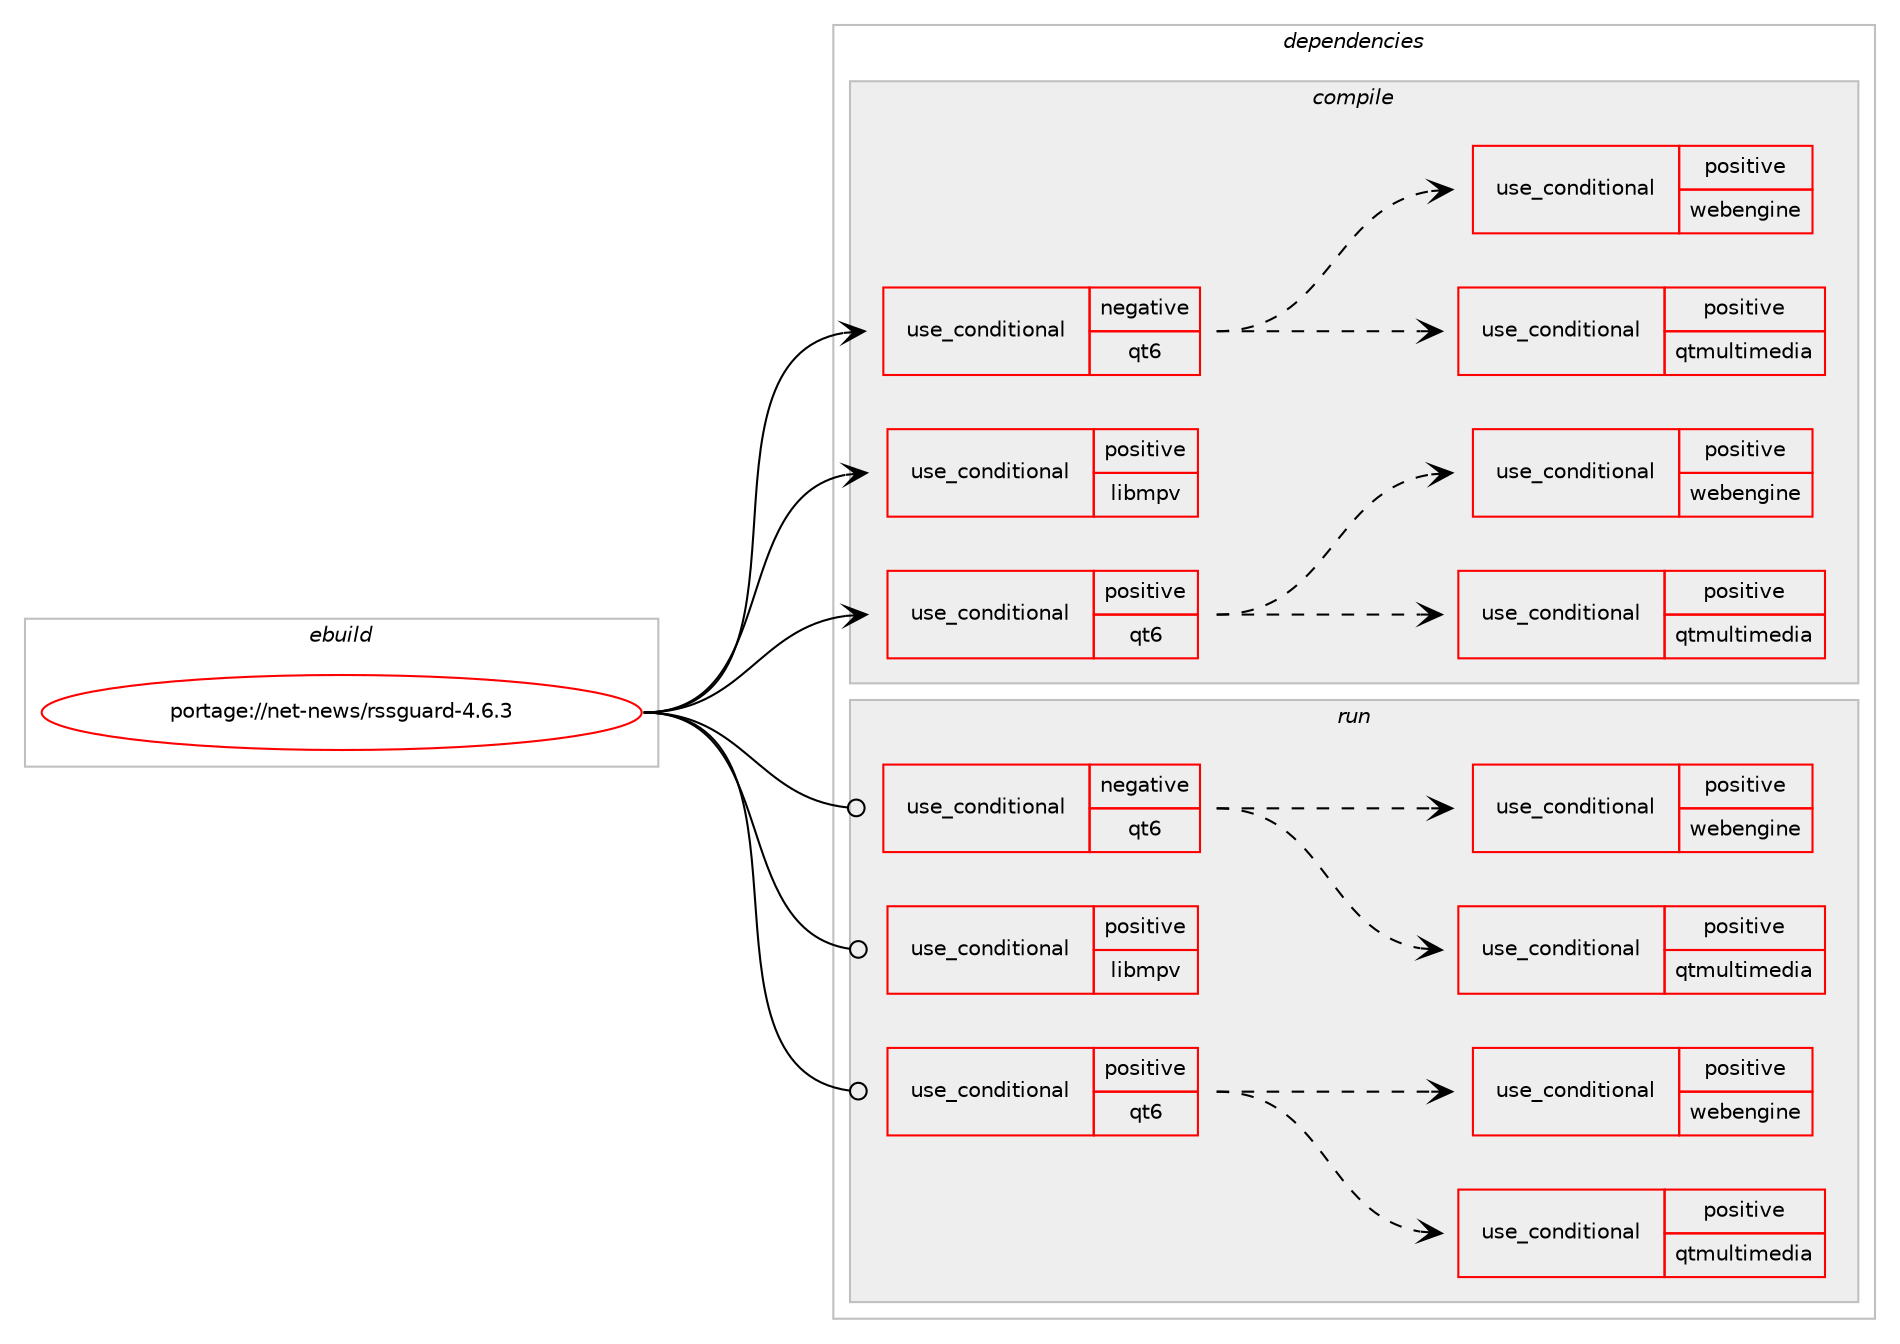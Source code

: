 digraph prolog {

# *************
# Graph options
# *************

newrank=true;
concentrate=true;
compound=true;
graph [rankdir=LR,fontname=Helvetica,fontsize=10,ranksep=1.5];#, ranksep=2.5, nodesep=0.2];
edge  [arrowhead=vee];
node  [fontname=Helvetica,fontsize=10];

# **********
# The ebuild
# **********

subgraph cluster_leftcol {
color=gray;
rank=same;
label=<<i>ebuild</i>>;
id [label="portage://net-news/rssguard-4.6.3", color=red, width=4, href="../net-news/rssguard-4.6.3.svg"];
}

# ****************
# The dependencies
# ****************

subgraph cluster_midcol {
color=gray;
label=<<i>dependencies</i>>;
subgraph cluster_compile {
fillcolor="#eeeeee";
style=filled;
label=<<i>compile</i>>;
subgraph cond5579 {
dependency7838 [label=<<TABLE BORDER="0" CELLBORDER="1" CELLSPACING="0" CELLPADDING="4"><TR><TD ROWSPAN="3" CELLPADDING="10">use_conditional</TD></TR><TR><TD>negative</TD></TR><TR><TD>qt6</TD></TR></TABLE>>, shape=none, color=red];
# *** BEGIN UNKNOWN DEPENDENCY TYPE (TODO) ***
# dependency7838 -> package_dependency(portage://net-news/rssguard-4.6.3,install,no,dev-qt,qtconcurrent,none,[,,],[slot(5)],[])
# *** END UNKNOWN DEPENDENCY TYPE (TODO) ***

# *** BEGIN UNKNOWN DEPENDENCY TYPE (TODO) ***
# dependency7838 -> package_dependency(portage://net-news/rssguard-4.6.3,install,no,dev-qt,qtcore,none,[,,],[slot(5)],[])
# *** END UNKNOWN DEPENDENCY TYPE (TODO) ***

# *** BEGIN UNKNOWN DEPENDENCY TYPE (TODO) ***
# dependency7838 -> package_dependency(portage://net-news/rssguard-4.6.3,install,no,dev-qt,qtdbus,none,[,,],[slot(5)],[])
# *** END UNKNOWN DEPENDENCY TYPE (TODO) ***

# *** BEGIN UNKNOWN DEPENDENCY TYPE (TODO) ***
# dependency7838 -> package_dependency(portage://net-news/rssguard-4.6.3,install,no,dev-qt,qtdeclarative,none,[,,],[slot(5)],[])
# *** END UNKNOWN DEPENDENCY TYPE (TODO) ***

# *** BEGIN UNKNOWN DEPENDENCY TYPE (TODO) ***
# dependency7838 -> package_dependency(portage://net-news/rssguard-4.6.3,install,no,dev-qt,qtgui,none,[,,],[slot(5)],[])
# *** END UNKNOWN DEPENDENCY TYPE (TODO) ***

# *** BEGIN UNKNOWN DEPENDENCY TYPE (TODO) ***
# dependency7838 -> package_dependency(portage://net-news/rssguard-4.6.3,install,no,dev-qt,qtmultimedia,none,[,,],[slot(5)],[use(enable(gstreamer),none)])
# *** END UNKNOWN DEPENDENCY TYPE (TODO) ***

# *** BEGIN UNKNOWN DEPENDENCY TYPE (TODO) ***
# dependency7838 -> package_dependency(portage://net-news/rssguard-4.6.3,install,no,dev-qt,qtnetwork,none,[,,],[slot(5)],[use(enable(ssl),none)])
# *** END UNKNOWN DEPENDENCY TYPE (TODO) ***

# *** BEGIN UNKNOWN DEPENDENCY TYPE (TODO) ***
# dependency7838 -> package_dependency(portage://net-news/rssguard-4.6.3,install,no,dev-qt,qtsql,none,[,,],[slot(5)],[use(optenable(mysql),none),use(optenable(sqlite),none)])
# *** END UNKNOWN DEPENDENCY TYPE (TODO) ***

# *** BEGIN UNKNOWN DEPENDENCY TYPE (TODO) ***
# dependency7838 -> package_dependency(portage://net-news/rssguard-4.6.3,install,no,dev-qt,qtwidgets,none,[,,],[slot(5)],[])
# *** END UNKNOWN DEPENDENCY TYPE (TODO) ***

# *** BEGIN UNKNOWN DEPENDENCY TYPE (TODO) ***
# dependency7838 -> package_dependency(portage://net-news/rssguard-4.6.3,install,no,dev-qt,qtxml,none,[,,],[slot(5)],[])
# *** END UNKNOWN DEPENDENCY TYPE (TODO) ***

subgraph cond5580 {
dependency7839 [label=<<TABLE BORDER="0" CELLBORDER="1" CELLSPACING="0" CELLPADDING="4"><TR><TD ROWSPAN="3" CELLPADDING="10">use_conditional</TD></TR><TR><TD>positive</TD></TR><TR><TD>qtmultimedia</TD></TR></TABLE>>, shape=none, color=red];
# *** BEGIN UNKNOWN DEPENDENCY TYPE (TODO) ***
# dependency7839 -> package_dependency(portage://net-news/rssguard-4.6.3,install,no,dev-qt,qtmultimedia,none,[,,],[slot(5)],[])
# *** END UNKNOWN DEPENDENCY TYPE (TODO) ***

# *** BEGIN UNKNOWN DEPENDENCY TYPE (TODO) ***
# dependency7839 -> package_dependency(portage://net-news/rssguard-4.6.3,install,no,dev-qt,qtopengl,none,[,,],[slot(5)],[])
# *** END UNKNOWN DEPENDENCY TYPE (TODO) ***

}
dependency7838:e -> dependency7839:w [weight=20,style="dashed",arrowhead="vee"];
subgraph cond5581 {
dependency7840 [label=<<TABLE BORDER="0" CELLBORDER="1" CELLSPACING="0" CELLPADDING="4"><TR><TD ROWSPAN="3" CELLPADDING="10">use_conditional</TD></TR><TR><TD>positive</TD></TR><TR><TD>webengine</TD></TR></TABLE>>, shape=none, color=red];
# *** BEGIN UNKNOWN DEPENDENCY TYPE (TODO) ***
# dependency7840 -> package_dependency(portage://net-news/rssguard-4.6.3,install,no,dev-qt,qtwebengine,none,[,,],[slot(5)],[use(enable(widgets),positive)])
# *** END UNKNOWN DEPENDENCY TYPE (TODO) ***

}
dependency7838:e -> dependency7840:w [weight=20,style="dashed",arrowhead="vee"];
}
id:e -> dependency7838:w [weight=20,style="solid",arrowhead="vee"];
subgraph cond5582 {
dependency7841 [label=<<TABLE BORDER="0" CELLBORDER="1" CELLSPACING="0" CELLPADDING="4"><TR><TD ROWSPAN="3" CELLPADDING="10">use_conditional</TD></TR><TR><TD>positive</TD></TR><TR><TD>libmpv</TD></TR></TABLE>>, shape=none, color=red];
# *** BEGIN UNKNOWN DEPENDENCY TYPE (TODO) ***
# dependency7841 -> package_dependency(portage://net-news/rssguard-4.6.3,install,no,media-video,mpv,none,[,,],any_same_slot,[])
# *** END UNKNOWN DEPENDENCY TYPE (TODO) ***

}
id:e -> dependency7841:w [weight=20,style="solid",arrowhead="vee"];
subgraph cond5583 {
dependency7842 [label=<<TABLE BORDER="0" CELLBORDER="1" CELLSPACING="0" CELLPADDING="4"><TR><TD ROWSPAN="3" CELLPADDING="10">use_conditional</TD></TR><TR><TD>positive</TD></TR><TR><TD>qt6</TD></TR></TABLE>>, shape=none, color=red];
# *** BEGIN UNKNOWN DEPENDENCY TYPE (TODO) ***
# dependency7842 -> package_dependency(portage://net-news/rssguard-4.6.3,install,no,dev-qt,qtbase,none,[,,],[slot(6)],[use(enable(concurrent),none),use(enable(dbus),none),use(enable(gui),none),use(optenable(mysql),none),use(enable(network),none),use(enable(sql),none),use(optenable(sqlite),none),use(enable(ssl),none),use(enable(widgets),none)])
# *** END UNKNOWN DEPENDENCY TYPE (TODO) ***

# *** BEGIN UNKNOWN DEPENDENCY TYPE (TODO) ***
# dependency7842 -> package_dependency(portage://net-news/rssguard-4.6.3,install,no,dev-qt,qtdeclarative,none,[,,],[slot(6)],[])
# *** END UNKNOWN DEPENDENCY TYPE (TODO) ***

# *** BEGIN UNKNOWN DEPENDENCY TYPE (TODO) ***
# dependency7842 -> package_dependency(portage://net-news/rssguard-4.6.3,install,no,dev-qt,qtmultimedia,none,[,,],[slot(6)],[use(enable(gstreamer),none)])
# *** END UNKNOWN DEPENDENCY TYPE (TODO) ***

# *** BEGIN UNKNOWN DEPENDENCY TYPE (TODO) ***
# dependency7842 -> package_dependency(portage://net-news/rssguard-4.6.3,install,no,dev-qt,qt5compat,none,[,,],[slot(6)],[])
# *** END UNKNOWN DEPENDENCY TYPE (TODO) ***

# *** BEGIN UNKNOWN DEPENDENCY TYPE (TODO) ***
# dependency7842 -> package_dependency(portage://net-news/rssguard-4.6.3,install,no,media-libs,libglvnd,none,[,,],[],[])
# *** END UNKNOWN DEPENDENCY TYPE (TODO) ***

subgraph cond5584 {
dependency7843 [label=<<TABLE BORDER="0" CELLBORDER="1" CELLSPACING="0" CELLPADDING="4"><TR><TD ROWSPAN="3" CELLPADDING="10">use_conditional</TD></TR><TR><TD>positive</TD></TR><TR><TD>qtmultimedia</TD></TR></TABLE>>, shape=none, color=red];
# *** BEGIN UNKNOWN DEPENDENCY TYPE (TODO) ***
# dependency7843 -> package_dependency(portage://net-news/rssguard-4.6.3,install,no,dev-qt,qtbase,none,[,,],[slot(6)],[use(enable(opengl),none)])
# *** END UNKNOWN DEPENDENCY TYPE (TODO) ***

# *** BEGIN UNKNOWN DEPENDENCY TYPE (TODO) ***
# dependency7843 -> package_dependency(portage://net-news/rssguard-4.6.3,install,no,dev-qt,qtmultimedia,none,[,,],[slot(6)],[])
# *** END UNKNOWN DEPENDENCY TYPE (TODO) ***

}
dependency7842:e -> dependency7843:w [weight=20,style="dashed",arrowhead="vee"];
subgraph cond5585 {
dependency7844 [label=<<TABLE BORDER="0" CELLBORDER="1" CELLSPACING="0" CELLPADDING="4"><TR><TD ROWSPAN="3" CELLPADDING="10">use_conditional</TD></TR><TR><TD>positive</TD></TR><TR><TD>webengine</TD></TR></TABLE>>, shape=none, color=red];
# *** BEGIN UNKNOWN DEPENDENCY TYPE (TODO) ***
# dependency7844 -> package_dependency(portage://net-news/rssguard-4.6.3,install,no,dev-qt,qtwebengine,none,[,,],[slot(6)],[use(enable(widgets),positive)])
# *** END UNKNOWN DEPENDENCY TYPE (TODO) ***

}
dependency7842:e -> dependency7844:w [weight=20,style="dashed",arrowhead="vee"];
}
id:e -> dependency7842:w [weight=20,style="solid",arrowhead="vee"];
# *** BEGIN UNKNOWN DEPENDENCY TYPE (TODO) ***
# id -> package_dependency(portage://net-news/rssguard-4.6.3,install,no,sys-libs,zlib,none,[,,],any_same_slot,[])
# *** END UNKNOWN DEPENDENCY TYPE (TODO) ***

}
subgraph cluster_compileandrun {
fillcolor="#eeeeee";
style=filled;
label=<<i>compile and run</i>>;
}
subgraph cluster_run {
fillcolor="#eeeeee";
style=filled;
label=<<i>run</i>>;
subgraph cond5586 {
dependency7845 [label=<<TABLE BORDER="0" CELLBORDER="1" CELLSPACING="0" CELLPADDING="4"><TR><TD ROWSPAN="3" CELLPADDING="10">use_conditional</TD></TR><TR><TD>negative</TD></TR><TR><TD>qt6</TD></TR></TABLE>>, shape=none, color=red];
# *** BEGIN UNKNOWN DEPENDENCY TYPE (TODO) ***
# dependency7845 -> package_dependency(portage://net-news/rssguard-4.6.3,run,no,dev-qt,qtconcurrent,none,[,,],[slot(5)],[])
# *** END UNKNOWN DEPENDENCY TYPE (TODO) ***

# *** BEGIN UNKNOWN DEPENDENCY TYPE (TODO) ***
# dependency7845 -> package_dependency(portage://net-news/rssguard-4.6.3,run,no,dev-qt,qtcore,none,[,,],[slot(5)],[])
# *** END UNKNOWN DEPENDENCY TYPE (TODO) ***

# *** BEGIN UNKNOWN DEPENDENCY TYPE (TODO) ***
# dependency7845 -> package_dependency(portage://net-news/rssguard-4.6.3,run,no,dev-qt,qtdbus,none,[,,],[slot(5)],[])
# *** END UNKNOWN DEPENDENCY TYPE (TODO) ***

# *** BEGIN UNKNOWN DEPENDENCY TYPE (TODO) ***
# dependency7845 -> package_dependency(portage://net-news/rssguard-4.6.3,run,no,dev-qt,qtdeclarative,none,[,,],[slot(5)],[])
# *** END UNKNOWN DEPENDENCY TYPE (TODO) ***

# *** BEGIN UNKNOWN DEPENDENCY TYPE (TODO) ***
# dependency7845 -> package_dependency(portage://net-news/rssguard-4.6.3,run,no,dev-qt,qtgui,none,[,,],[slot(5)],[])
# *** END UNKNOWN DEPENDENCY TYPE (TODO) ***

# *** BEGIN UNKNOWN DEPENDENCY TYPE (TODO) ***
# dependency7845 -> package_dependency(portage://net-news/rssguard-4.6.3,run,no,dev-qt,qtmultimedia,none,[,,],[slot(5)],[use(enable(gstreamer),none)])
# *** END UNKNOWN DEPENDENCY TYPE (TODO) ***

# *** BEGIN UNKNOWN DEPENDENCY TYPE (TODO) ***
# dependency7845 -> package_dependency(portage://net-news/rssguard-4.6.3,run,no,dev-qt,qtnetwork,none,[,,],[slot(5)],[use(enable(ssl),none)])
# *** END UNKNOWN DEPENDENCY TYPE (TODO) ***

# *** BEGIN UNKNOWN DEPENDENCY TYPE (TODO) ***
# dependency7845 -> package_dependency(portage://net-news/rssguard-4.6.3,run,no,dev-qt,qtsql,none,[,,],[slot(5)],[use(optenable(mysql),none),use(optenable(sqlite),none)])
# *** END UNKNOWN DEPENDENCY TYPE (TODO) ***

# *** BEGIN UNKNOWN DEPENDENCY TYPE (TODO) ***
# dependency7845 -> package_dependency(portage://net-news/rssguard-4.6.3,run,no,dev-qt,qtwidgets,none,[,,],[slot(5)],[])
# *** END UNKNOWN DEPENDENCY TYPE (TODO) ***

# *** BEGIN UNKNOWN DEPENDENCY TYPE (TODO) ***
# dependency7845 -> package_dependency(portage://net-news/rssguard-4.6.3,run,no,dev-qt,qtxml,none,[,,],[slot(5)],[])
# *** END UNKNOWN DEPENDENCY TYPE (TODO) ***

subgraph cond5587 {
dependency7846 [label=<<TABLE BORDER="0" CELLBORDER="1" CELLSPACING="0" CELLPADDING="4"><TR><TD ROWSPAN="3" CELLPADDING="10">use_conditional</TD></TR><TR><TD>positive</TD></TR><TR><TD>qtmultimedia</TD></TR></TABLE>>, shape=none, color=red];
# *** BEGIN UNKNOWN DEPENDENCY TYPE (TODO) ***
# dependency7846 -> package_dependency(portage://net-news/rssguard-4.6.3,run,no,dev-qt,qtmultimedia,none,[,,],[slot(5)],[])
# *** END UNKNOWN DEPENDENCY TYPE (TODO) ***

# *** BEGIN UNKNOWN DEPENDENCY TYPE (TODO) ***
# dependency7846 -> package_dependency(portage://net-news/rssguard-4.6.3,run,no,dev-qt,qtopengl,none,[,,],[slot(5)],[])
# *** END UNKNOWN DEPENDENCY TYPE (TODO) ***

}
dependency7845:e -> dependency7846:w [weight=20,style="dashed",arrowhead="vee"];
subgraph cond5588 {
dependency7847 [label=<<TABLE BORDER="0" CELLBORDER="1" CELLSPACING="0" CELLPADDING="4"><TR><TD ROWSPAN="3" CELLPADDING="10">use_conditional</TD></TR><TR><TD>positive</TD></TR><TR><TD>webengine</TD></TR></TABLE>>, shape=none, color=red];
# *** BEGIN UNKNOWN DEPENDENCY TYPE (TODO) ***
# dependency7847 -> package_dependency(portage://net-news/rssguard-4.6.3,run,no,dev-qt,qtwebengine,none,[,,],[slot(5)],[use(enable(widgets),positive)])
# *** END UNKNOWN DEPENDENCY TYPE (TODO) ***

}
dependency7845:e -> dependency7847:w [weight=20,style="dashed",arrowhead="vee"];
}
id:e -> dependency7845:w [weight=20,style="solid",arrowhead="odot"];
subgraph cond5589 {
dependency7848 [label=<<TABLE BORDER="0" CELLBORDER="1" CELLSPACING="0" CELLPADDING="4"><TR><TD ROWSPAN="3" CELLPADDING="10">use_conditional</TD></TR><TR><TD>positive</TD></TR><TR><TD>libmpv</TD></TR></TABLE>>, shape=none, color=red];
# *** BEGIN UNKNOWN DEPENDENCY TYPE (TODO) ***
# dependency7848 -> package_dependency(portage://net-news/rssguard-4.6.3,run,no,media-video,mpv,none,[,,],any_same_slot,[])
# *** END UNKNOWN DEPENDENCY TYPE (TODO) ***

}
id:e -> dependency7848:w [weight=20,style="solid",arrowhead="odot"];
subgraph cond5590 {
dependency7849 [label=<<TABLE BORDER="0" CELLBORDER="1" CELLSPACING="0" CELLPADDING="4"><TR><TD ROWSPAN="3" CELLPADDING="10">use_conditional</TD></TR><TR><TD>positive</TD></TR><TR><TD>qt6</TD></TR></TABLE>>, shape=none, color=red];
# *** BEGIN UNKNOWN DEPENDENCY TYPE (TODO) ***
# dependency7849 -> package_dependency(portage://net-news/rssguard-4.6.3,run,no,dev-qt,qtbase,none,[,,],[slot(6)],[use(enable(concurrent),none),use(enable(dbus),none),use(enable(gui),none),use(optenable(mysql),none),use(enable(network),none),use(enable(sql),none),use(optenable(sqlite),none),use(enable(ssl),none),use(enable(widgets),none)])
# *** END UNKNOWN DEPENDENCY TYPE (TODO) ***

# *** BEGIN UNKNOWN DEPENDENCY TYPE (TODO) ***
# dependency7849 -> package_dependency(portage://net-news/rssguard-4.6.3,run,no,dev-qt,qtdeclarative,none,[,,],[slot(6)],[])
# *** END UNKNOWN DEPENDENCY TYPE (TODO) ***

# *** BEGIN UNKNOWN DEPENDENCY TYPE (TODO) ***
# dependency7849 -> package_dependency(portage://net-news/rssguard-4.6.3,run,no,dev-qt,qtmultimedia,none,[,,],[slot(6)],[use(enable(gstreamer),none)])
# *** END UNKNOWN DEPENDENCY TYPE (TODO) ***

# *** BEGIN UNKNOWN DEPENDENCY TYPE (TODO) ***
# dependency7849 -> package_dependency(portage://net-news/rssguard-4.6.3,run,no,dev-qt,qt5compat,none,[,,],[slot(6)],[])
# *** END UNKNOWN DEPENDENCY TYPE (TODO) ***

# *** BEGIN UNKNOWN DEPENDENCY TYPE (TODO) ***
# dependency7849 -> package_dependency(portage://net-news/rssguard-4.6.3,run,no,media-libs,libglvnd,none,[,,],[],[])
# *** END UNKNOWN DEPENDENCY TYPE (TODO) ***

subgraph cond5591 {
dependency7850 [label=<<TABLE BORDER="0" CELLBORDER="1" CELLSPACING="0" CELLPADDING="4"><TR><TD ROWSPAN="3" CELLPADDING="10">use_conditional</TD></TR><TR><TD>positive</TD></TR><TR><TD>qtmultimedia</TD></TR></TABLE>>, shape=none, color=red];
# *** BEGIN UNKNOWN DEPENDENCY TYPE (TODO) ***
# dependency7850 -> package_dependency(portage://net-news/rssguard-4.6.3,run,no,dev-qt,qtbase,none,[,,],[slot(6)],[use(enable(opengl),none)])
# *** END UNKNOWN DEPENDENCY TYPE (TODO) ***

# *** BEGIN UNKNOWN DEPENDENCY TYPE (TODO) ***
# dependency7850 -> package_dependency(portage://net-news/rssguard-4.6.3,run,no,dev-qt,qtmultimedia,none,[,,],[slot(6)],[])
# *** END UNKNOWN DEPENDENCY TYPE (TODO) ***

}
dependency7849:e -> dependency7850:w [weight=20,style="dashed",arrowhead="vee"];
subgraph cond5592 {
dependency7851 [label=<<TABLE BORDER="0" CELLBORDER="1" CELLSPACING="0" CELLPADDING="4"><TR><TD ROWSPAN="3" CELLPADDING="10">use_conditional</TD></TR><TR><TD>positive</TD></TR><TR><TD>webengine</TD></TR></TABLE>>, shape=none, color=red];
# *** BEGIN UNKNOWN DEPENDENCY TYPE (TODO) ***
# dependency7851 -> package_dependency(portage://net-news/rssguard-4.6.3,run,no,dev-qt,qtwebengine,none,[,,],[slot(6)],[use(enable(widgets),positive)])
# *** END UNKNOWN DEPENDENCY TYPE (TODO) ***

}
dependency7849:e -> dependency7851:w [weight=20,style="dashed",arrowhead="vee"];
}
id:e -> dependency7849:w [weight=20,style="solid",arrowhead="odot"];
# *** BEGIN UNKNOWN DEPENDENCY TYPE (TODO) ***
# id -> package_dependency(portage://net-news/rssguard-4.6.3,run,no,sys-libs,zlib,none,[,,],any_same_slot,[])
# *** END UNKNOWN DEPENDENCY TYPE (TODO) ***

}
}

# **************
# The candidates
# **************

subgraph cluster_choices {
rank=same;
color=gray;
label=<<i>candidates</i>>;

}

}
